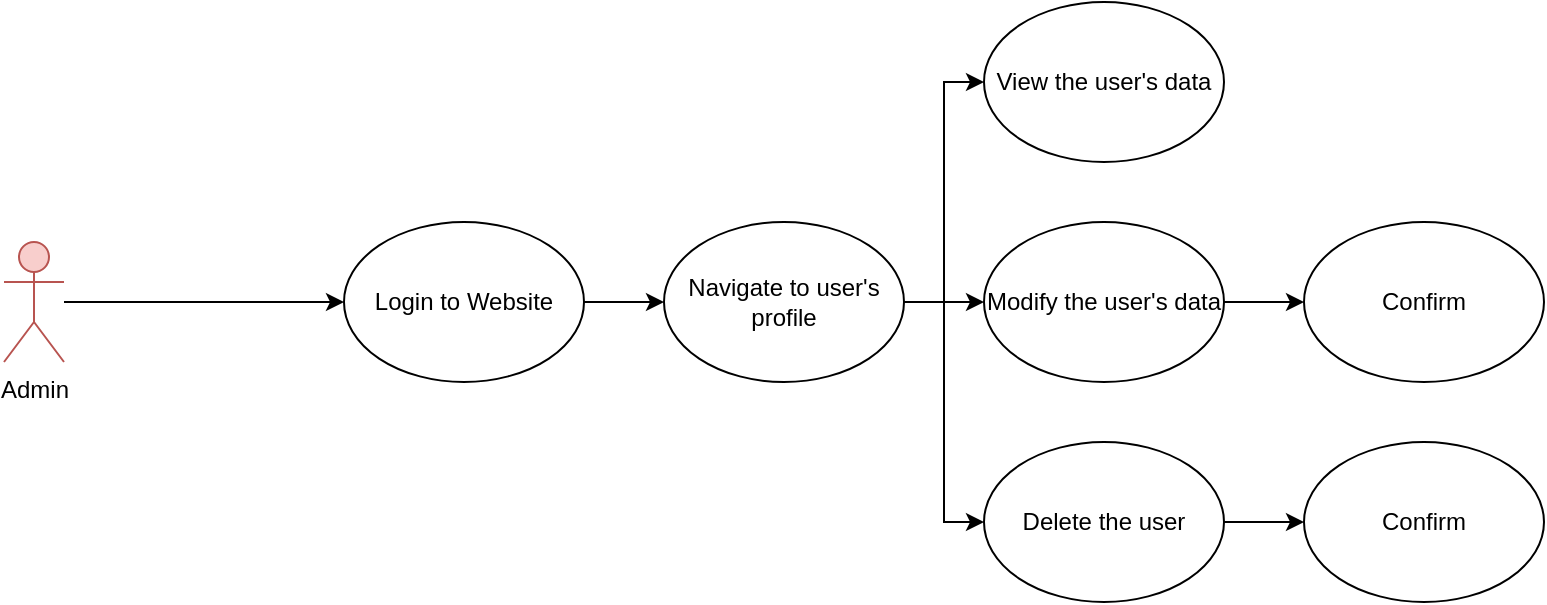 <mxfile version="15.9.6" type="device"><diagram id="AXkQZnCehEPiCra_f11f" name="Page-1"><mxGraphModel dx="1312" dy="1788" grid="1" gridSize="10" guides="1" tooltips="1" connect="1" arrows="1" fold="1" page="1" pageScale="1" pageWidth="850" pageHeight="1100" math="0" shadow="0"><root><mxCell id="0"/><mxCell id="1" parent="0"/><mxCell id="u22MokKX67Ew3sWEQo4S-3" style="edgeStyle=orthogonalEdgeStyle;rounded=0;orthogonalLoop=1;jettySize=auto;html=1;entryX=0;entryY=0.5;entryDx=0;entryDy=0;" edge="1" parent="1" source="u22MokKX67Ew3sWEQo4S-1" target="u22MokKX67Ew3sWEQo4S-2"><mxGeometry relative="1" as="geometry"/></mxCell><mxCell id="u22MokKX67Ew3sWEQo4S-1" value="Admin" style="shape=umlActor;verticalLabelPosition=bottom;verticalAlign=top;html=1;outlineConnect=0;fillColor=#f8cecc;strokeColor=#b85450;" vertex="1" parent="1"><mxGeometry x="100" y="110" width="30" height="60" as="geometry"/></mxCell><mxCell id="u22MokKX67Ew3sWEQo4S-7" style="edgeStyle=orthogonalEdgeStyle;rounded=0;orthogonalLoop=1;jettySize=auto;html=1;entryX=0;entryY=0.5;entryDx=0;entryDy=0;" edge="1" parent="1" source="u22MokKX67Ew3sWEQo4S-2" target="u22MokKX67Ew3sWEQo4S-4"><mxGeometry relative="1" as="geometry"/></mxCell><mxCell id="u22MokKX67Ew3sWEQo4S-2" value="Login to Website" style="ellipse;whiteSpace=wrap;html=1;" vertex="1" parent="1"><mxGeometry x="270" y="100" width="120" height="80" as="geometry"/></mxCell><mxCell id="u22MokKX67Ew3sWEQo4S-13" style="edgeStyle=orthogonalEdgeStyle;rounded=0;orthogonalLoop=1;jettySize=auto;html=1;" edge="1" parent="1" source="u22MokKX67Ew3sWEQo4S-4" target="u22MokKX67Ew3sWEQo4S-9"><mxGeometry relative="1" as="geometry"/></mxCell><mxCell id="u22MokKX67Ew3sWEQo4S-16" style="edgeStyle=orthogonalEdgeStyle;rounded=0;orthogonalLoop=1;jettySize=auto;html=1;entryX=0;entryY=0.5;entryDx=0;entryDy=0;" edge="1" parent="1" source="u22MokKX67Ew3sWEQo4S-4" target="u22MokKX67Ew3sWEQo4S-10"><mxGeometry relative="1" as="geometry"/></mxCell><mxCell id="u22MokKX67Ew3sWEQo4S-17" style="edgeStyle=orthogonalEdgeStyle;rounded=0;orthogonalLoop=1;jettySize=auto;html=1;entryX=0;entryY=0.5;entryDx=0;entryDy=0;" edge="1" parent="1" source="u22MokKX67Ew3sWEQo4S-4" target="u22MokKX67Ew3sWEQo4S-8"><mxGeometry relative="1" as="geometry"/></mxCell><mxCell id="u22MokKX67Ew3sWEQo4S-4" value="Navigate to user's profile" style="ellipse;whiteSpace=wrap;html=1;" vertex="1" parent="1"><mxGeometry x="430" y="100" width="120" height="80" as="geometry"/></mxCell><mxCell id="u22MokKX67Ew3sWEQo4S-8" value="View the user's data" style="ellipse;whiteSpace=wrap;html=1;" vertex="1" parent="1"><mxGeometry x="590" y="-10" width="120" height="80" as="geometry"/></mxCell><mxCell id="u22MokKX67Ew3sWEQo4S-14" style="edgeStyle=orthogonalEdgeStyle;rounded=0;orthogonalLoop=1;jettySize=auto;html=1;" edge="1" parent="1" source="u22MokKX67Ew3sWEQo4S-9" target="u22MokKX67Ew3sWEQo4S-11"><mxGeometry relative="1" as="geometry"/></mxCell><mxCell id="u22MokKX67Ew3sWEQo4S-9" value="Modify the user's data" style="ellipse;whiteSpace=wrap;html=1;" vertex="1" parent="1"><mxGeometry x="590" y="100" width="120" height="80" as="geometry"/></mxCell><mxCell id="u22MokKX67Ew3sWEQo4S-15" style="edgeStyle=orthogonalEdgeStyle;rounded=0;orthogonalLoop=1;jettySize=auto;html=1;" edge="1" parent="1" source="u22MokKX67Ew3sWEQo4S-10" target="u22MokKX67Ew3sWEQo4S-12"><mxGeometry relative="1" as="geometry"/></mxCell><mxCell id="u22MokKX67Ew3sWEQo4S-10" value="Delete the user" style="ellipse;whiteSpace=wrap;html=1;" vertex="1" parent="1"><mxGeometry x="590" y="210" width="120" height="80" as="geometry"/></mxCell><mxCell id="u22MokKX67Ew3sWEQo4S-11" value="Confirm" style="ellipse;whiteSpace=wrap;html=1;" vertex="1" parent="1"><mxGeometry x="750" y="100" width="120" height="80" as="geometry"/></mxCell><mxCell id="u22MokKX67Ew3sWEQo4S-12" value="Confirm" style="ellipse;whiteSpace=wrap;html=1;" vertex="1" parent="1"><mxGeometry x="750" y="210" width="120" height="80" as="geometry"/></mxCell></root></mxGraphModel></diagram></mxfile>